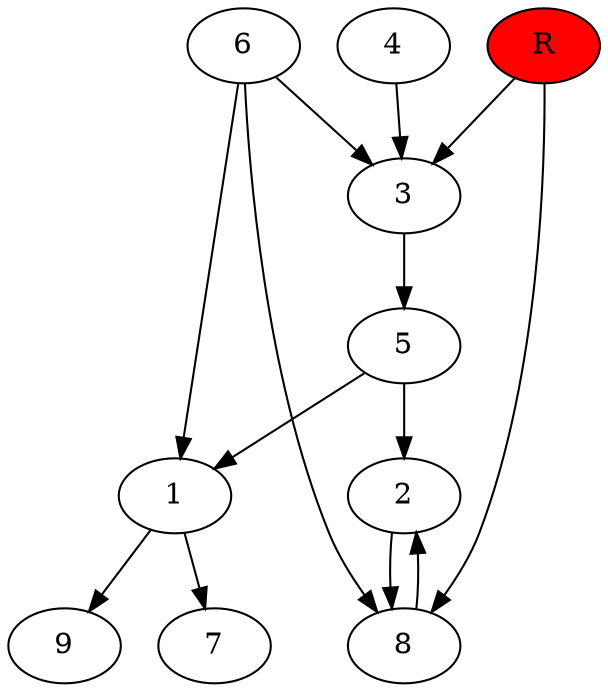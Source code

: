 digraph prb30342 {
	1
	2
	3
	4
	5
	6
	7
	8
	R [fillcolor="#ff0000" style=filled]
	1 -> 7
	1 -> 9
	2 -> 8
	3 -> 5
	4 -> 3
	5 -> 1
	5 -> 2
	6 -> 1
	6 -> 3
	6 -> 8
	8 -> 2
	R -> 3
	R -> 8
}
